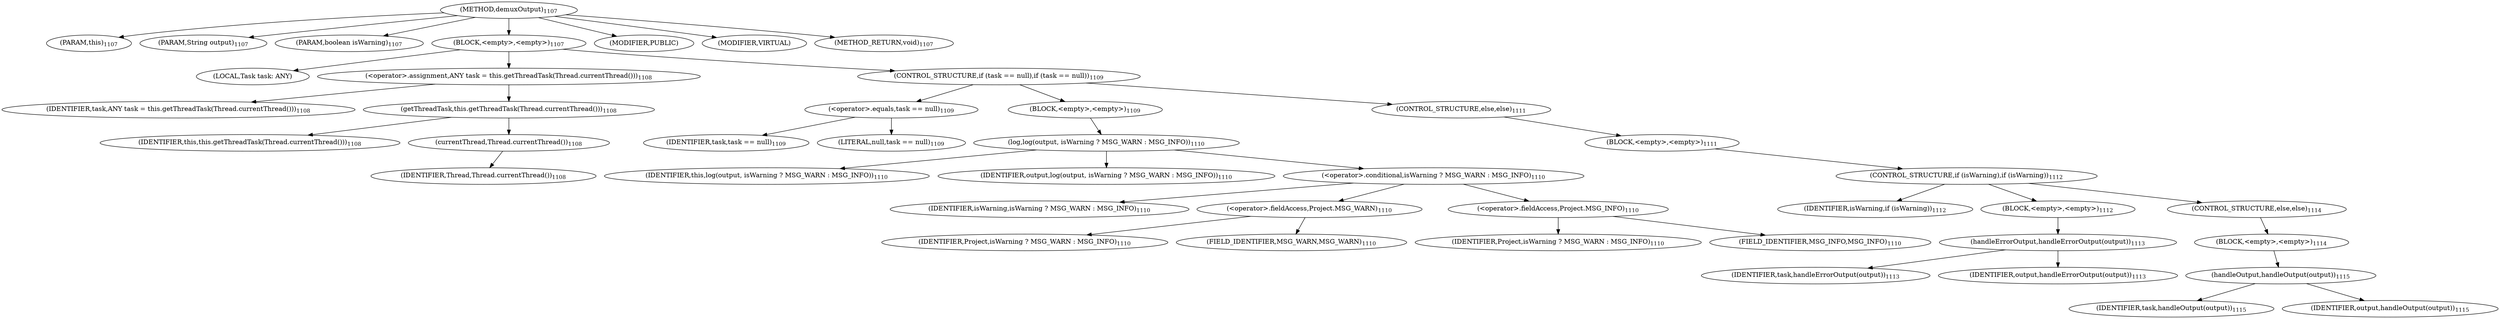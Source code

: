 digraph "demuxOutput" {  
"1638" [label = <(METHOD,demuxOutput)<SUB>1107</SUB>> ]
"119" [label = <(PARAM,this)<SUB>1107</SUB>> ]
"1639" [label = <(PARAM,String output)<SUB>1107</SUB>> ]
"1640" [label = <(PARAM,boolean isWarning)<SUB>1107</SUB>> ]
"1641" [label = <(BLOCK,&lt;empty&gt;,&lt;empty&gt;)<SUB>1107</SUB>> ]
"1642" [label = <(LOCAL,Task task: ANY)> ]
"1643" [label = <(&lt;operator&gt;.assignment,ANY task = this.getThreadTask(Thread.currentThread()))<SUB>1108</SUB>> ]
"1644" [label = <(IDENTIFIER,task,ANY task = this.getThreadTask(Thread.currentThread()))<SUB>1108</SUB>> ]
"1645" [label = <(getThreadTask,this.getThreadTask(Thread.currentThread()))<SUB>1108</SUB>> ]
"118" [label = <(IDENTIFIER,this,this.getThreadTask(Thread.currentThread()))<SUB>1108</SUB>> ]
"1646" [label = <(currentThread,Thread.currentThread())<SUB>1108</SUB>> ]
"1647" [label = <(IDENTIFIER,Thread,Thread.currentThread())<SUB>1108</SUB>> ]
"1648" [label = <(CONTROL_STRUCTURE,if (task == null),if (task == null))<SUB>1109</SUB>> ]
"1649" [label = <(&lt;operator&gt;.equals,task == null)<SUB>1109</SUB>> ]
"1650" [label = <(IDENTIFIER,task,task == null)<SUB>1109</SUB>> ]
"1651" [label = <(LITERAL,null,task == null)<SUB>1109</SUB>> ]
"1652" [label = <(BLOCK,&lt;empty&gt;,&lt;empty&gt;)<SUB>1109</SUB>> ]
"1653" [label = <(log,log(output, isWarning ? MSG_WARN : MSG_INFO))<SUB>1110</SUB>> ]
"120" [label = <(IDENTIFIER,this,log(output, isWarning ? MSG_WARN : MSG_INFO))<SUB>1110</SUB>> ]
"1654" [label = <(IDENTIFIER,output,log(output, isWarning ? MSG_WARN : MSG_INFO))<SUB>1110</SUB>> ]
"1655" [label = <(&lt;operator&gt;.conditional,isWarning ? MSG_WARN : MSG_INFO)<SUB>1110</SUB>> ]
"1656" [label = <(IDENTIFIER,isWarning,isWarning ? MSG_WARN : MSG_INFO)<SUB>1110</SUB>> ]
"1657" [label = <(&lt;operator&gt;.fieldAccess,Project.MSG_WARN)<SUB>1110</SUB>> ]
"1658" [label = <(IDENTIFIER,Project,isWarning ? MSG_WARN : MSG_INFO)<SUB>1110</SUB>> ]
"1659" [label = <(FIELD_IDENTIFIER,MSG_WARN,MSG_WARN)<SUB>1110</SUB>> ]
"1660" [label = <(&lt;operator&gt;.fieldAccess,Project.MSG_INFO)<SUB>1110</SUB>> ]
"1661" [label = <(IDENTIFIER,Project,isWarning ? MSG_WARN : MSG_INFO)<SUB>1110</SUB>> ]
"1662" [label = <(FIELD_IDENTIFIER,MSG_INFO,MSG_INFO)<SUB>1110</SUB>> ]
"1663" [label = <(CONTROL_STRUCTURE,else,else)<SUB>1111</SUB>> ]
"1664" [label = <(BLOCK,&lt;empty&gt;,&lt;empty&gt;)<SUB>1111</SUB>> ]
"1665" [label = <(CONTROL_STRUCTURE,if (isWarning),if (isWarning))<SUB>1112</SUB>> ]
"1666" [label = <(IDENTIFIER,isWarning,if (isWarning))<SUB>1112</SUB>> ]
"1667" [label = <(BLOCK,&lt;empty&gt;,&lt;empty&gt;)<SUB>1112</SUB>> ]
"1668" [label = <(handleErrorOutput,handleErrorOutput(output))<SUB>1113</SUB>> ]
"1669" [label = <(IDENTIFIER,task,handleErrorOutput(output))<SUB>1113</SUB>> ]
"1670" [label = <(IDENTIFIER,output,handleErrorOutput(output))<SUB>1113</SUB>> ]
"1671" [label = <(CONTROL_STRUCTURE,else,else)<SUB>1114</SUB>> ]
"1672" [label = <(BLOCK,&lt;empty&gt;,&lt;empty&gt;)<SUB>1114</SUB>> ]
"1673" [label = <(handleOutput,handleOutput(output))<SUB>1115</SUB>> ]
"1674" [label = <(IDENTIFIER,task,handleOutput(output))<SUB>1115</SUB>> ]
"1675" [label = <(IDENTIFIER,output,handleOutput(output))<SUB>1115</SUB>> ]
"1676" [label = <(MODIFIER,PUBLIC)> ]
"1677" [label = <(MODIFIER,VIRTUAL)> ]
"1678" [label = <(METHOD_RETURN,void)<SUB>1107</SUB>> ]
  "1638" -> "119" 
  "1638" -> "1639" 
  "1638" -> "1640" 
  "1638" -> "1641" 
  "1638" -> "1676" 
  "1638" -> "1677" 
  "1638" -> "1678" 
  "1641" -> "1642" 
  "1641" -> "1643" 
  "1641" -> "1648" 
  "1643" -> "1644" 
  "1643" -> "1645" 
  "1645" -> "118" 
  "1645" -> "1646" 
  "1646" -> "1647" 
  "1648" -> "1649" 
  "1648" -> "1652" 
  "1648" -> "1663" 
  "1649" -> "1650" 
  "1649" -> "1651" 
  "1652" -> "1653" 
  "1653" -> "120" 
  "1653" -> "1654" 
  "1653" -> "1655" 
  "1655" -> "1656" 
  "1655" -> "1657" 
  "1655" -> "1660" 
  "1657" -> "1658" 
  "1657" -> "1659" 
  "1660" -> "1661" 
  "1660" -> "1662" 
  "1663" -> "1664" 
  "1664" -> "1665" 
  "1665" -> "1666" 
  "1665" -> "1667" 
  "1665" -> "1671" 
  "1667" -> "1668" 
  "1668" -> "1669" 
  "1668" -> "1670" 
  "1671" -> "1672" 
  "1672" -> "1673" 
  "1673" -> "1674" 
  "1673" -> "1675" 
}

